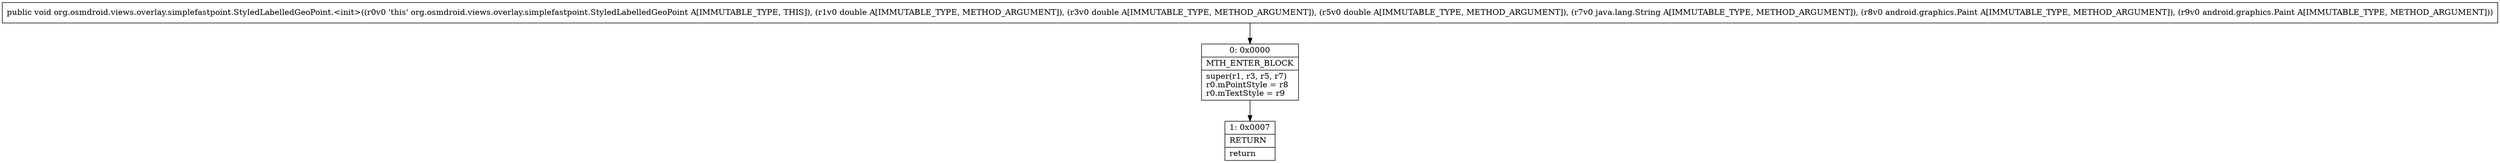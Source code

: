 digraph "CFG fororg.osmdroid.views.overlay.simplefastpoint.StyledLabelledGeoPoint.\<init\>(DDDLjava\/lang\/String;Landroid\/graphics\/Paint;Landroid\/graphics\/Paint;)V" {
Node_0 [shape=record,label="{0\:\ 0x0000|MTH_ENTER_BLOCK\l|super(r1, r3, r5, r7)\lr0.mPointStyle = r8\lr0.mTextStyle = r9\l}"];
Node_1 [shape=record,label="{1\:\ 0x0007|RETURN\l|return\l}"];
MethodNode[shape=record,label="{public void org.osmdroid.views.overlay.simplefastpoint.StyledLabelledGeoPoint.\<init\>((r0v0 'this' org.osmdroid.views.overlay.simplefastpoint.StyledLabelledGeoPoint A[IMMUTABLE_TYPE, THIS]), (r1v0 double A[IMMUTABLE_TYPE, METHOD_ARGUMENT]), (r3v0 double A[IMMUTABLE_TYPE, METHOD_ARGUMENT]), (r5v0 double A[IMMUTABLE_TYPE, METHOD_ARGUMENT]), (r7v0 java.lang.String A[IMMUTABLE_TYPE, METHOD_ARGUMENT]), (r8v0 android.graphics.Paint A[IMMUTABLE_TYPE, METHOD_ARGUMENT]), (r9v0 android.graphics.Paint A[IMMUTABLE_TYPE, METHOD_ARGUMENT])) }"];
MethodNode -> Node_0;
Node_0 -> Node_1;
}

